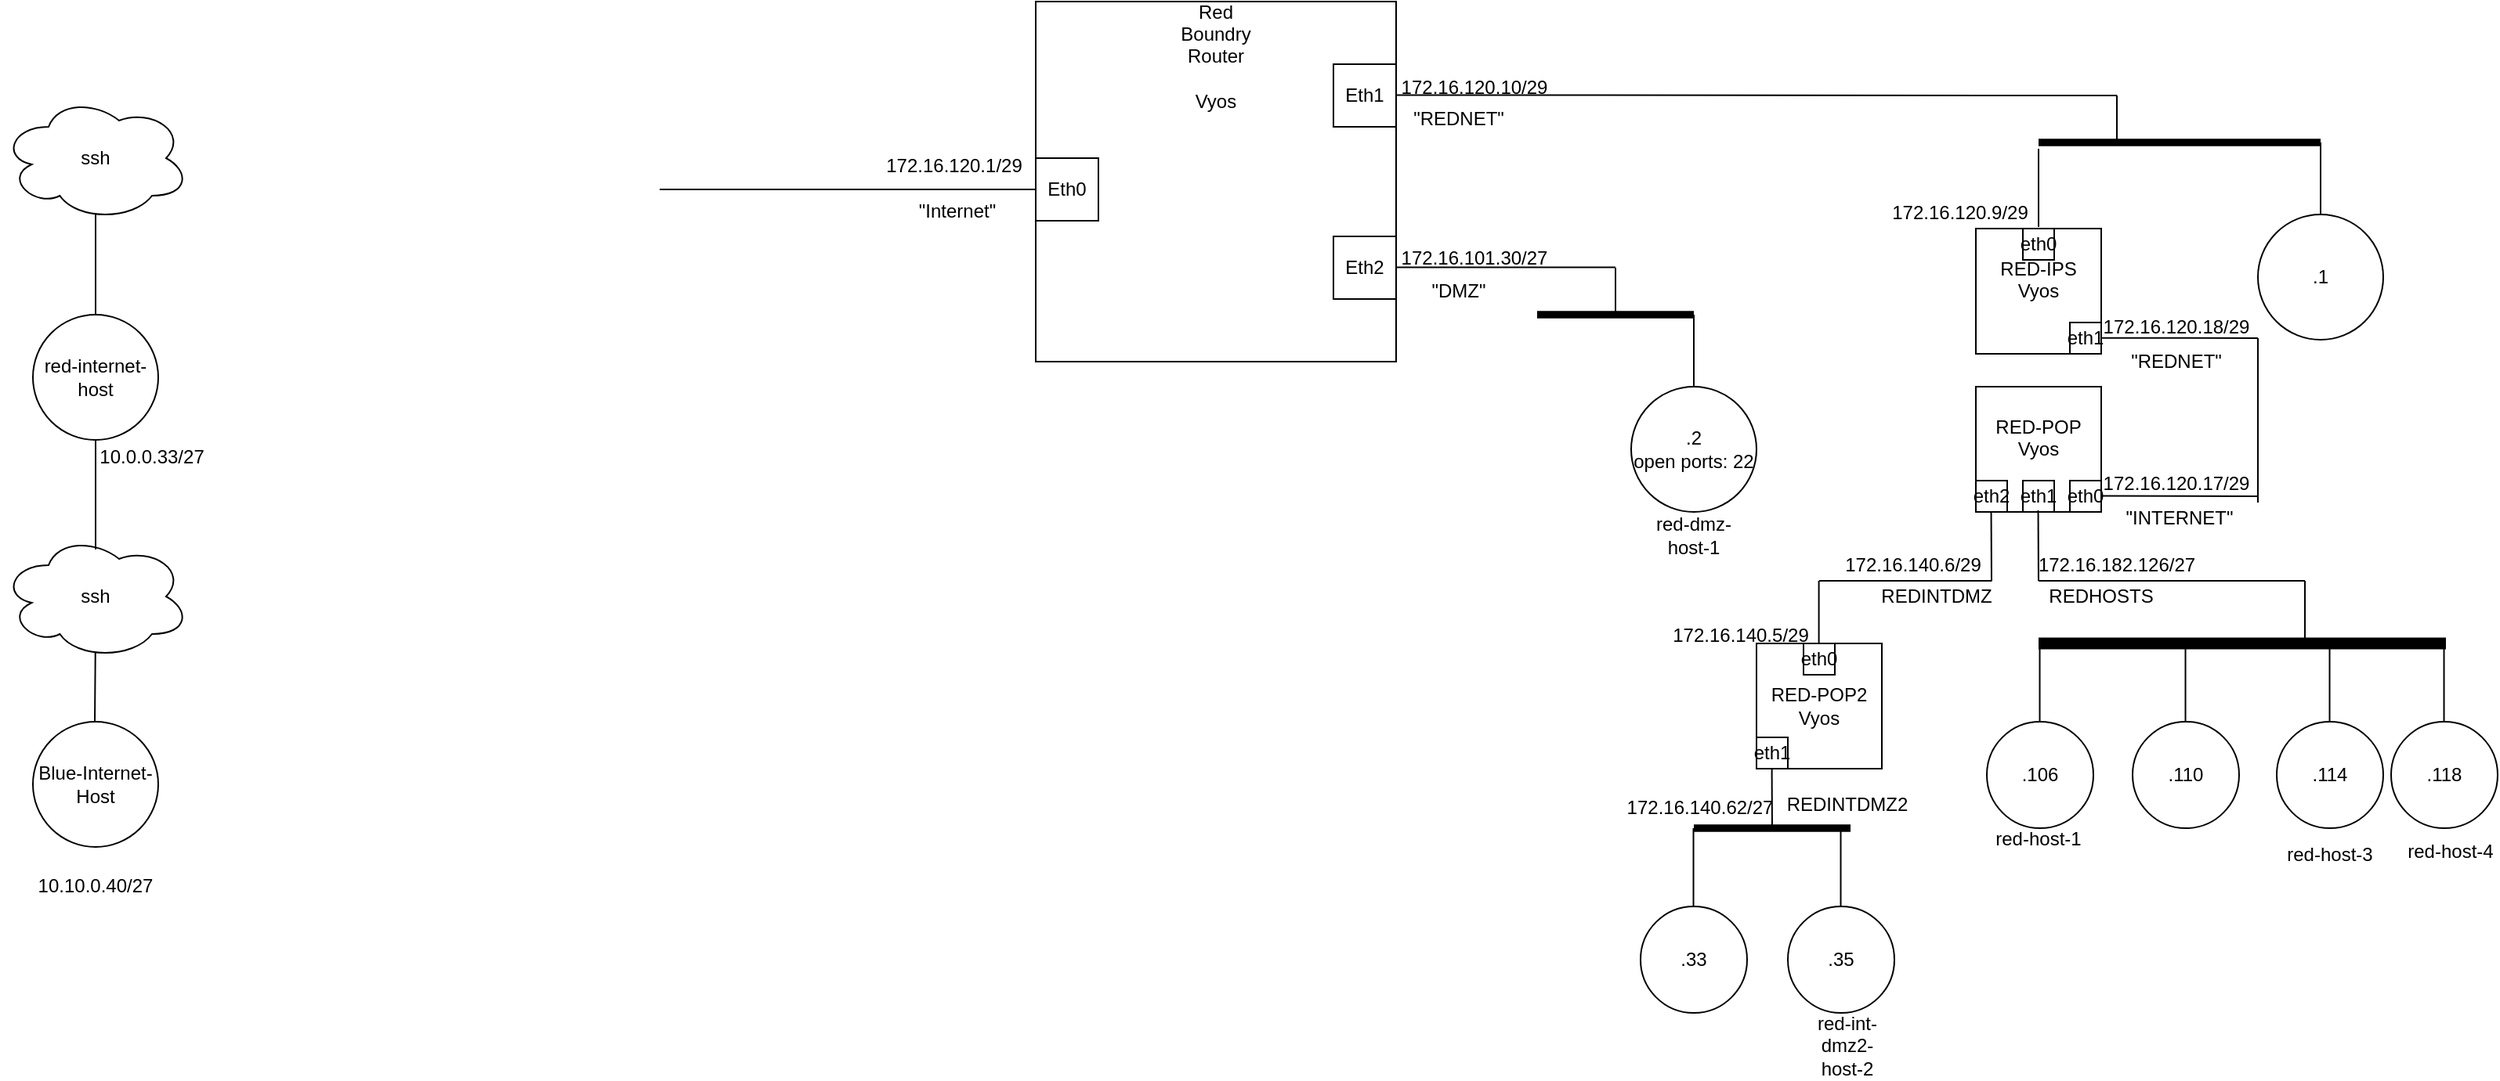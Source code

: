 <mxfile version="27.0.2">
  <diagram name="Page-1" id="n3rQ4XZsZPr-WHWTvmwM">
    <mxGraphModel dx="1683" dy="642" grid="1" gridSize="10" guides="1" tooltips="1" connect="1" arrows="1" fold="1" page="1" pageScale="1" pageWidth="850" pageHeight="1100" math="0" shadow="0">
      <root>
        <mxCell id="0" />
        <mxCell id="1" parent="0" />
        <mxCell id="L5nCu_Zbsk3tijszvhnK-1" value="Blue-Internet-Host" style="ellipse;whiteSpace=wrap;html=1;aspect=fixed;" parent="1" vertex="1">
          <mxGeometry x="60" y="970" width="80" height="80" as="geometry" />
        </mxCell>
        <mxCell id="L5nCu_Zbsk3tijszvhnK-2" value="10.10.0.40/27" style="text;html=1;align=center;verticalAlign=middle;whiteSpace=wrap;rounded=0;" parent="1" vertex="1">
          <mxGeometry x="70" y="1060" width="60" height="30" as="geometry" />
        </mxCell>
        <mxCell id="L5nCu_Zbsk3tijszvhnK-3" value="" style="endArrow=none;html=1;rounded=0;" parent="1" edge="1">
          <mxGeometry width="50" height="50" relative="1" as="geometry">
            <mxPoint x="99.5" y="970" as="sourcePoint" />
            <mxPoint x="100" y="910" as="targetPoint" />
          </mxGeometry>
        </mxCell>
        <mxCell id="L5nCu_Zbsk3tijszvhnK-4" value="ssh" style="ellipse;shape=cloud;whiteSpace=wrap;html=1;" parent="1" vertex="1">
          <mxGeometry x="40" y="850" width="120" height="80" as="geometry" />
        </mxCell>
        <mxCell id="L5nCu_Zbsk3tijszvhnK-5" value="red-internet-host" style="ellipse;whiteSpace=wrap;html=1;aspect=fixed;" parent="1" vertex="1">
          <mxGeometry x="60" y="710" width="80" height="80" as="geometry" />
        </mxCell>
        <mxCell id="L5nCu_Zbsk3tijszvhnK-6" value="" style="endArrow=none;html=1;rounded=0;entryX=0.5;entryY=1;entryDx=0;entryDy=0;" parent="1" target="L5nCu_Zbsk3tijszvhnK-5" edge="1">
          <mxGeometry width="50" height="50" relative="1" as="geometry">
            <mxPoint x="100" y="860" as="sourcePoint" />
            <mxPoint x="150" y="820" as="targetPoint" />
          </mxGeometry>
        </mxCell>
        <mxCell id="L5nCu_Zbsk3tijszvhnK-7" value="10.0.0.33/27" style="text;html=1;align=center;verticalAlign=middle;whiteSpace=wrap;rounded=0;" parent="1" vertex="1">
          <mxGeometry x="106" y="786" width="60" height="30" as="geometry" />
        </mxCell>
        <mxCell id="L5nCu_Zbsk3tijszvhnK-8" value="" style="endArrow=none;html=1;rounded=0;" parent="1" edge="1">
          <mxGeometry width="50" height="50" relative="1" as="geometry">
            <mxPoint x="100" y="710" as="sourcePoint" />
            <mxPoint x="100" y="640" as="targetPoint" />
          </mxGeometry>
        </mxCell>
        <mxCell id="L5nCu_Zbsk3tijszvhnK-9" value="ssh" style="ellipse;shape=cloud;whiteSpace=wrap;html=1;" parent="1" vertex="1">
          <mxGeometry x="40" y="570" width="120" height="80" as="geometry" />
        </mxCell>
        <mxCell id="L5nCu_Zbsk3tijszvhnK-10" value="" style="endArrow=none;html=1;rounded=0;exitX=0.975;exitY=0.613;exitDx=0;exitDy=0;exitPerimeter=0;" parent="1" edge="1">
          <mxGeometry width="50" height="50" relative="1" as="geometry">
            <mxPoint x="460" y="630" as="sourcePoint" />
            <mxPoint x="700" y="630" as="targetPoint" />
          </mxGeometry>
        </mxCell>
        <mxCell id="L5nCu_Zbsk3tijszvhnK-11" value="" style="whiteSpace=wrap;html=1;aspect=fixed;" parent="1" vertex="1">
          <mxGeometry x="700" y="510" width="230" height="230" as="geometry" />
        </mxCell>
        <mxCell id="L5nCu_Zbsk3tijszvhnK-12" value="Red Boundry Route&lt;span style=&quot;background-color: transparent; color: light-dark(rgb(0, 0, 0), rgb(255, 255, 255));&quot;&gt;r&lt;/span&gt;&lt;div&gt;&lt;span style=&quot;background-color: transparent; color: light-dark(rgb(0, 0, 0), rgb(255, 255, 255));&quot;&gt;&lt;br&gt;&lt;/span&gt;&lt;/div&gt;&lt;div&gt;&lt;span style=&quot;background-color: transparent; color: light-dark(rgb(0, 0, 0), rgb(255, 255, 255));&quot;&gt;Vyos&lt;/span&gt;&lt;/div&gt;" style="text;html=1;align=center;verticalAlign=middle;whiteSpace=wrap;rounded=0;" parent="1" vertex="1">
          <mxGeometry x="785" y="530" width="60" height="30" as="geometry" />
        </mxCell>
        <mxCell id="L5nCu_Zbsk3tijszvhnK-13" value="172.16.120.1/29" style="text;html=1;align=center;verticalAlign=middle;whiteSpace=wrap;rounded=0;" parent="1" vertex="1">
          <mxGeometry x="618" y="600" width="60" height="30" as="geometry" />
        </mxCell>
        <mxCell id="L5nCu_Zbsk3tijszvhnK-14" value="Eth0" style="whiteSpace=wrap;html=1;aspect=fixed;" parent="1" vertex="1">
          <mxGeometry x="700" y="610" width="40" height="40" as="geometry" />
        </mxCell>
        <mxCell id="L5nCu_Zbsk3tijszvhnK-15" value="Eth2" style="whiteSpace=wrap;html=1;aspect=fixed;" parent="1" vertex="1">
          <mxGeometry x="890" y="660" width="40" height="40" as="geometry" />
        </mxCell>
        <mxCell id="L5nCu_Zbsk3tijszvhnK-16" value="Eth1" style="whiteSpace=wrap;html=1;aspect=fixed;" parent="1" vertex="1">
          <mxGeometry x="890" y="550" width="40" height="40" as="geometry" />
        </mxCell>
        <mxCell id="L5nCu_Zbsk3tijszvhnK-17" value="&quot;Internet&quot;" style="text;html=1;align=center;verticalAlign=middle;whiteSpace=wrap;rounded=0;" parent="1" vertex="1">
          <mxGeometry x="620" y="629" width="60" height="30" as="geometry" />
        </mxCell>
        <mxCell id="L5nCu_Zbsk3tijszvhnK-18" value="" style="endArrow=none;html=1;rounded=0;" parent="1" edge="1">
          <mxGeometry width="50" height="50" relative="1" as="geometry">
            <mxPoint x="930" y="569.71" as="sourcePoint" />
            <mxPoint x="1390" y="570" as="targetPoint" />
          </mxGeometry>
        </mxCell>
        <mxCell id="L5nCu_Zbsk3tijszvhnK-19" value="" style="endArrow=none;html=1;rounded=0;" parent="1" edge="1">
          <mxGeometry width="50" height="50" relative="1" as="geometry">
            <mxPoint x="930" y="679.71" as="sourcePoint" />
            <mxPoint x="1070" y="679.71" as="targetPoint" />
          </mxGeometry>
        </mxCell>
        <mxCell id="L5nCu_Zbsk3tijszvhnK-20" value="172.16.120.10/29" style="text;html=1;align=center;verticalAlign=middle;whiteSpace=wrap;rounded=0;" parent="1" vertex="1">
          <mxGeometry x="950" y="550" width="60" height="30" as="geometry" />
        </mxCell>
        <mxCell id="L5nCu_Zbsk3tijszvhnK-21" value="172.16.101.30/27" style="text;html=1;align=center;verticalAlign=middle;whiteSpace=wrap;rounded=0;" parent="1" vertex="1">
          <mxGeometry x="950" y="659" width="60" height="30" as="geometry" />
        </mxCell>
        <mxCell id="L5nCu_Zbsk3tijszvhnK-22" value="&quot;REDNET&quot;" style="text;html=1;align=center;verticalAlign=middle;whiteSpace=wrap;rounded=0;" parent="1" vertex="1">
          <mxGeometry x="940" y="570" width="60" height="30" as="geometry" />
        </mxCell>
        <mxCell id="L5nCu_Zbsk3tijszvhnK-23" value="&quot;DMZ&quot;" style="text;html=1;align=center;verticalAlign=middle;whiteSpace=wrap;rounded=0;" parent="1" vertex="1">
          <mxGeometry x="940" y="680" width="60" height="30" as="geometry" />
        </mxCell>
        <mxCell id="L5nCu_Zbsk3tijszvhnK-24" value="" style="endArrow=none;html=1;rounded=0;" parent="1" edge="1">
          <mxGeometry width="50" height="50" relative="1" as="geometry">
            <mxPoint x="1070" y="710" as="sourcePoint" />
            <mxPoint x="1070" y="680" as="targetPoint" />
          </mxGeometry>
        </mxCell>
        <mxCell id="L5nCu_Zbsk3tijszvhnK-25" value="" style="shape=link;html=1;rounded=0;strokeWidth=4;width=-3.714;" parent="1" edge="1">
          <mxGeometry width="100" relative="1" as="geometry">
            <mxPoint x="1020" y="710" as="sourcePoint" />
            <mxPoint x="1120" y="710" as="targetPoint" />
          </mxGeometry>
        </mxCell>
        <mxCell id="L5nCu_Zbsk3tijszvhnK-26" value="" style="endArrow=none;html=1;rounded=0;" parent="1" edge="1">
          <mxGeometry width="50" height="50" relative="1" as="geometry">
            <mxPoint x="1120" y="760" as="sourcePoint" />
            <mxPoint x="1120" y="710" as="targetPoint" />
          </mxGeometry>
        </mxCell>
        <mxCell id="L5nCu_Zbsk3tijszvhnK-27" value=".2&lt;div&gt;open ports: 22&lt;/div&gt;" style="ellipse;whiteSpace=wrap;html=1;aspect=fixed;" parent="1" vertex="1">
          <mxGeometry x="1080" y="756" width="80" height="80" as="geometry" />
        </mxCell>
        <mxCell id="L5nCu_Zbsk3tijszvhnK-28" value="red-dmz-host-1" style="text;html=1;align=center;verticalAlign=middle;whiteSpace=wrap;rounded=0;" parent="1" vertex="1">
          <mxGeometry x="1090" y="836" width="60" height="30" as="geometry" />
        </mxCell>
        <mxCell id="L5nCu_Zbsk3tijszvhnK-29" value="" style="endArrow=none;html=1;rounded=0;" parent="1" edge="1">
          <mxGeometry width="50" height="50" relative="1" as="geometry">
            <mxPoint x="1390" y="600" as="sourcePoint" />
            <mxPoint x="1390" y="570" as="targetPoint" />
          </mxGeometry>
        </mxCell>
        <mxCell id="L5nCu_Zbsk3tijszvhnK-30" value="" style="shape=link;html=1;rounded=0;strokeWidth=4;width=-3.714;" parent="1" edge="1">
          <mxGeometry width="100" relative="1" as="geometry">
            <mxPoint x="1340" y="600" as="sourcePoint" />
            <mxPoint x="1520" y="600" as="targetPoint" />
          </mxGeometry>
        </mxCell>
        <mxCell id="L5nCu_Zbsk3tijszvhnK-31" value="" style="endArrow=none;html=1;rounded=0;" parent="1" edge="1">
          <mxGeometry width="50" height="50" relative="1" as="geometry">
            <mxPoint x="1340" y="654" as="sourcePoint" />
            <mxPoint x="1340" y="604" as="targetPoint" />
          </mxGeometry>
        </mxCell>
        <mxCell id="L5nCu_Zbsk3tijszvhnK-32" value="RED-IPS&lt;div&gt;Vyos&lt;br&gt;&lt;div&gt;&lt;br&gt;&lt;/div&gt;&lt;/div&gt;" style="whiteSpace=wrap;html=1;aspect=fixed;" parent="1" vertex="1">
          <mxGeometry x="1300" y="655" width="80" height="80" as="geometry" />
        </mxCell>
        <mxCell id="L5nCu_Zbsk3tijszvhnK-33" value="eth0" style="whiteSpace=wrap;html=1;aspect=fixed;" parent="1" vertex="1">
          <mxGeometry x="1330" y="655" width="20" height="20" as="geometry" />
        </mxCell>
        <mxCell id="L5nCu_Zbsk3tijszvhnK-34" value="eth1" style="whiteSpace=wrap;html=1;aspect=fixed;" parent="1" vertex="1">
          <mxGeometry x="1360" y="715" width="20" height="20" as="geometry" />
        </mxCell>
        <mxCell id="L5nCu_Zbsk3tijszvhnK-35" value="" style="endArrow=none;html=1;rounded=0;" parent="1" edge="1">
          <mxGeometry width="50" height="50" relative="1" as="geometry">
            <mxPoint x="1380" y="724.83" as="sourcePoint" />
            <mxPoint x="1480" y="725" as="targetPoint" />
          </mxGeometry>
        </mxCell>
        <mxCell id="L5nCu_Zbsk3tijszvhnK-36" value="172.16.120.18/29" style="text;html=1;align=center;verticalAlign=middle;whiteSpace=wrap;rounded=0;" parent="1" vertex="1">
          <mxGeometry x="1420" y="710" width="16" height="15" as="geometry" />
        </mxCell>
        <mxCell id="L5nCu_Zbsk3tijszvhnK-37" value="172.16.120.9/29" style="text;html=1;align=center;verticalAlign=middle;whiteSpace=wrap;rounded=0;" parent="1" vertex="1">
          <mxGeometry x="1260" y="630" width="60" height="30" as="geometry" />
        </mxCell>
        <mxCell id="L5nCu_Zbsk3tijszvhnK-38" value="RED-POP&lt;div&gt;Vyos&lt;br&gt;&lt;div&gt;&lt;br&gt;&lt;/div&gt;&lt;/div&gt;" style="whiteSpace=wrap;html=1;aspect=fixed;" parent="1" vertex="1">
          <mxGeometry x="1300" y="756" width="80" height="80" as="geometry" />
        </mxCell>
        <mxCell id="L5nCu_Zbsk3tijszvhnK-39" value="eth0" style="whiteSpace=wrap;html=1;aspect=fixed;" parent="1" vertex="1">
          <mxGeometry x="1360" y="816" width="20" height="20" as="geometry" />
        </mxCell>
        <mxCell id="L5nCu_Zbsk3tijszvhnK-40" value="" style="endArrow=none;html=1;rounded=0;" parent="1" edge="1">
          <mxGeometry width="50" height="50" relative="1" as="geometry">
            <mxPoint x="1480" y="830" as="sourcePoint" />
            <mxPoint x="1480" y="725" as="targetPoint" />
          </mxGeometry>
        </mxCell>
        <mxCell id="L5nCu_Zbsk3tijszvhnK-41" value="" style="endArrow=none;html=1;rounded=0;" parent="1" edge="1">
          <mxGeometry width="50" height="50" relative="1" as="geometry">
            <mxPoint x="1380" y="825.8" as="sourcePoint" />
            <mxPoint x="1480" y="826" as="targetPoint" />
          </mxGeometry>
        </mxCell>
        <mxCell id="L5nCu_Zbsk3tijszvhnK-42" value="172.16.120.17/29" style="text;html=1;align=center;verticalAlign=middle;whiteSpace=wrap;rounded=0;" parent="1" vertex="1">
          <mxGeometry x="1420" y="810" width="16" height="15" as="geometry" />
        </mxCell>
        <mxCell id="L5nCu_Zbsk3tijszvhnK-43" value="eth1" style="whiteSpace=wrap;html=1;aspect=fixed;" parent="1" vertex="1">
          <mxGeometry x="1330" y="816" width="20" height="20" as="geometry" />
        </mxCell>
        <mxCell id="L5nCu_Zbsk3tijszvhnK-44" value="eth2" style="whiteSpace=wrap;html=1;aspect=fixed;" parent="1" vertex="1">
          <mxGeometry x="1300" y="816" width="20" height="20" as="geometry" />
        </mxCell>
        <mxCell id="L5nCu_Zbsk3tijszvhnK-45" value="" style="endArrow=none;html=1;rounded=0;" parent="1" edge="1">
          <mxGeometry width="50" height="50" relative="1" as="geometry">
            <mxPoint x="1520" y="650" as="sourcePoint" />
            <mxPoint x="1520" y="600" as="targetPoint" />
          </mxGeometry>
        </mxCell>
        <mxCell id="L5nCu_Zbsk3tijszvhnK-46" value=".1" style="ellipse;whiteSpace=wrap;html=1;aspect=fixed;" parent="1" vertex="1">
          <mxGeometry x="1480" y="646" width="80" height="80" as="geometry" />
        </mxCell>
        <mxCell id="L5nCu_Zbsk3tijszvhnK-47" value="&quot;REDNET&quot;" style="text;html=1;align=center;verticalAlign=middle;whiteSpace=wrap;rounded=0;" parent="1" vertex="1">
          <mxGeometry x="1398" y="725" width="60" height="30" as="geometry" />
        </mxCell>
        <mxCell id="L5nCu_Zbsk3tijszvhnK-48" value="&quot;INTERNET&quot;" style="text;html=1;align=center;verticalAlign=middle;whiteSpace=wrap;rounded=0;" parent="1" vertex="1">
          <mxGeometry x="1400" y="825" width="60" height="30" as="geometry" />
        </mxCell>
        <mxCell id="L5nCu_Zbsk3tijszvhnK-49" value="" style="endArrow=none;html=1;rounded=0;" parent="1" edge="1">
          <mxGeometry width="50" height="50" relative="1" as="geometry">
            <mxPoint x="1340" y="880" as="sourcePoint" />
            <mxPoint x="1339.76" y="835" as="targetPoint" />
          </mxGeometry>
        </mxCell>
        <mxCell id="L5nCu_Zbsk3tijszvhnK-50" value="" style="endArrow=none;html=1;rounded=0;" parent="1" edge="1">
          <mxGeometry width="50" height="50" relative="1" as="geometry">
            <mxPoint x="1310" y="880" as="sourcePoint" />
            <mxPoint x="1309.76" y="836" as="targetPoint" />
          </mxGeometry>
        </mxCell>
        <mxCell id="L5nCu_Zbsk3tijszvhnK-51" value="" style="endArrow=none;html=1;rounded=0;" parent="1" edge="1">
          <mxGeometry width="50" height="50" relative="1" as="geometry">
            <mxPoint x="1510" y="880" as="sourcePoint" />
            <mxPoint x="1340" y="880" as="targetPoint" />
          </mxGeometry>
        </mxCell>
        <mxCell id="L5nCu_Zbsk3tijszvhnK-52" value="" style="endArrow=none;html=1;rounded=0;" parent="1" edge="1">
          <mxGeometry width="50" height="50" relative="1" as="geometry">
            <mxPoint x="1310.24" y="880" as="sourcePoint" />
            <mxPoint x="1200" y="880" as="targetPoint" />
          </mxGeometry>
        </mxCell>
        <mxCell id="hHOc2Fbfp9tJ3TWlhPiR-1" value="172.16.182.126/27" style="text;html=1;align=center;verticalAlign=middle;whiteSpace=wrap;rounded=0;" vertex="1" parent="1">
          <mxGeometry x="1360" y="855" width="60" height="30" as="geometry" />
        </mxCell>
        <mxCell id="hHOc2Fbfp9tJ3TWlhPiR-2" value="172.16.140.6/29" style="text;html=1;align=center;verticalAlign=middle;whiteSpace=wrap;rounded=0;" vertex="1" parent="1">
          <mxGeometry x="1230" y="855" width="60" height="30" as="geometry" />
        </mxCell>
        <mxCell id="hHOc2Fbfp9tJ3TWlhPiR-3" value="REDHOSTS" style="text;html=1;align=center;verticalAlign=middle;whiteSpace=wrap;rounded=0;" vertex="1" parent="1">
          <mxGeometry x="1350" y="875" width="60" height="30" as="geometry" />
        </mxCell>
        <mxCell id="hHOc2Fbfp9tJ3TWlhPiR-4" value="REDINTDMZ" style="text;html=1;align=center;verticalAlign=middle;whiteSpace=wrap;rounded=0;" vertex="1" parent="1">
          <mxGeometry x="1245" y="875" width="60" height="30" as="geometry" />
        </mxCell>
        <mxCell id="hHOc2Fbfp9tJ3TWlhPiR-5" value="" style="endArrow=none;html=1;rounded=0;" edge="1" parent="1">
          <mxGeometry width="50" height="50" relative="1" as="geometry">
            <mxPoint x="1510" y="920" as="sourcePoint" />
            <mxPoint x="1510" y="880" as="targetPoint" />
          </mxGeometry>
        </mxCell>
        <mxCell id="hHOc2Fbfp9tJ3TWlhPiR-6" value="" style="shape=link;html=1;rounded=0;width=-6.4;strokeWidth=4;" edge="1" parent="1">
          <mxGeometry width="100" relative="1" as="geometry">
            <mxPoint x="1340" y="920" as="sourcePoint" />
            <mxPoint x="1600" y="920" as="targetPoint" />
          </mxGeometry>
        </mxCell>
        <mxCell id="hHOc2Fbfp9tJ3TWlhPiR-7" value="" style="endArrow=none;html=1;rounded=0;" edge="1" parent="1">
          <mxGeometry width="50" height="50" relative="1" as="geometry">
            <mxPoint x="1340.76" y="970" as="sourcePoint" />
            <mxPoint x="1340.76" y="920" as="targetPoint" />
          </mxGeometry>
        </mxCell>
        <mxCell id="hHOc2Fbfp9tJ3TWlhPiR-8" value=".106" style="ellipse;whiteSpace=wrap;html=1;aspect=fixed;" vertex="1" parent="1">
          <mxGeometry x="1307" y="970" width="68" height="68" as="geometry" />
        </mxCell>
        <mxCell id="hHOc2Fbfp9tJ3TWlhPiR-9" value="" style="endArrow=none;html=1;rounded=0;" edge="1" parent="1">
          <mxGeometry width="50" height="50" relative="1" as="geometry">
            <mxPoint x="1433.76" y="970" as="sourcePoint" />
            <mxPoint x="1433.76" y="920" as="targetPoint" />
          </mxGeometry>
        </mxCell>
        <mxCell id="hHOc2Fbfp9tJ3TWlhPiR-10" value=".110" style="ellipse;whiteSpace=wrap;html=1;aspect=fixed;" vertex="1" parent="1">
          <mxGeometry x="1400" y="970" width="68" height="68" as="geometry" />
        </mxCell>
        <mxCell id="hHOc2Fbfp9tJ3TWlhPiR-11" value="" style="endArrow=none;html=1;rounded=0;" edge="1" parent="1">
          <mxGeometry width="50" height="50" relative="1" as="geometry">
            <mxPoint x="1525.76" y="970" as="sourcePoint" />
            <mxPoint x="1525.76" y="920" as="targetPoint" />
          </mxGeometry>
        </mxCell>
        <mxCell id="hHOc2Fbfp9tJ3TWlhPiR-12" value=".114" style="ellipse;whiteSpace=wrap;html=1;aspect=fixed;" vertex="1" parent="1">
          <mxGeometry x="1492" y="970" width="68" height="68" as="geometry" />
        </mxCell>
        <mxCell id="hHOc2Fbfp9tJ3TWlhPiR-13" value="" style="endArrow=none;html=1;rounded=0;" edge="1" parent="1">
          <mxGeometry width="50" height="50" relative="1" as="geometry">
            <mxPoint x="1598.76" y="970" as="sourcePoint" />
            <mxPoint x="1598.76" y="920" as="targetPoint" />
          </mxGeometry>
        </mxCell>
        <mxCell id="hHOc2Fbfp9tJ3TWlhPiR-14" value=".118" style="ellipse;whiteSpace=wrap;html=1;aspect=fixed;" vertex="1" parent="1">
          <mxGeometry x="1565" y="970" width="68" height="68" as="geometry" />
        </mxCell>
        <mxCell id="hHOc2Fbfp9tJ3TWlhPiR-15" value="red-host-1" style="text;html=1;align=center;verticalAlign=middle;whiteSpace=wrap;rounded=0;" vertex="1" parent="1">
          <mxGeometry x="1310" y="1030" width="60" height="30" as="geometry" />
        </mxCell>
        <mxCell id="hHOc2Fbfp9tJ3TWlhPiR-16" value="RED-POP2&lt;div&gt;Vyos&lt;/div&gt;" style="whiteSpace=wrap;html=1;aspect=fixed;" vertex="1" parent="1">
          <mxGeometry x="1160" y="920" width="80" height="80" as="geometry" />
        </mxCell>
        <mxCell id="hHOc2Fbfp9tJ3TWlhPiR-17" value="" style="endArrow=none;html=1;rounded=0;" edge="1" parent="1">
          <mxGeometry width="50" height="50" relative="1" as="geometry">
            <mxPoint x="1199.8" y="920" as="sourcePoint" />
            <mxPoint x="1199.8" y="880" as="targetPoint" />
          </mxGeometry>
        </mxCell>
        <mxCell id="hHOc2Fbfp9tJ3TWlhPiR-18" value="eth0" style="whiteSpace=wrap;html=1;aspect=fixed;" vertex="1" parent="1">
          <mxGeometry x="1190" y="920" width="20" height="20" as="geometry" />
        </mxCell>
        <mxCell id="hHOc2Fbfp9tJ3TWlhPiR-19" value="eth1" style="whiteSpace=wrap;html=1;aspect=fixed;" vertex="1" parent="1">
          <mxGeometry x="1160" y="980" width="20" height="20" as="geometry" />
        </mxCell>
        <mxCell id="hHOc2Fbfp9tJ3TWlhPiR-20" value="172.16.140.5/29" style="text;html=1;align=center;verticalAlign=middle;whiteSpace=wrap;rounded=0;" vertex="1" parent="1">
          <mxGeometry x="1120" y="900" width="60" height="30" as="geometry" />
        </mxCell>
        <mxCell id="hHOc2Fbfp9tJ3TWlhPiR-21" value="" style="endArrow=none;html=1;rounded=0;" edge="1" parent="1">
          <mxGeometry width="50" height="50" relative="1" as="geometry">
            <mxPoint x="1170" y="1040" as="sourcePoint" />
            <mxPoint x="1169.8" y="1000" as="targetPoint" />
          </mxGeometry>
        </mxCell>
        <mxCell id="hHOc2Fbfp9tJ3TWlhPiR-22" value="" style="shape=link;html=1;rounded=0;strokeWidth=4;width=-3.714;" edge="1" parent="1">
          <mxGeometry width="100" relative="1" as="geometry">
            <mxPoint x="1120" y="1038" as="sourcePoint" />
            <mxPoint x="1220" y="1038" as="targetPoint" />
          </mxGeometry>
        </mxCell>
        <mxCell id="hHOc2Fbfp9tJ3TWlhPiR-23" value="" style="endArrow=none;html=1;rounded=0;" edge="1" parent="1">
          <mxGeometry width="50" height="50" relative="1" as="geometry">
            <mxPoint x="1119.76" y="1088" as="sourcePoint" />
            <mxPoint x="1119.76" y="1038" as="targetPoint" />
          </mxGeometry>
        </mxCell>
        <mxCell id="hHOc2Fbfp9tJ3TWlhPiR-24" value=".33" style="ellipse;whiteSpace=wrap;html=1;aspect=fixed;" vertex="1" parent="1">
          <mxGeometry x="1086" y="1088" width="68" height="68" as="geometry" />
        </mxCell>
        <mxCell id="hHOc2Fbfp9tJ3TWlhPiR-25" value="" style="endArrow=none;html=1;rounded=0;" edge="1" parent="1">
          <mxGeometry width="50" height="50" relative="1" as="geometry">
            <mxPoint x="1213.76" y="1088" as="sourcePoint" />
            <mxPoint x="1213.76" y="1038" as="targetPoint" />
          </mxGeometry>
        </mxCell>
        <mxCell id="hHOc2Fbfp9tJ3TWlhPiR-26" value=".35" style="ellipse;whiteSpace=wrap;html=1;aspect=fixed;" vertex="1" parent="1">
          <mxGeometry x="1180" y="1088" width="68" height="68" as="geometry" />
        </mxCell>
        <mxCell id="hHOc2Fbfp9tJ3TWlhPiR-27" value="red-int-dmz2-host-2" style="text;html=1;align=center;verticalAlign=middle;whiteSpace=wrap;rounded=0;" vertex="1" parent="1">
          <mxGeometry x="1188" y="1162" width="60" height="30" as="geometry" />
        </mxCell>
        <mxCell id="hHOc2Fbfp9tJ3TWlhPiR-28" value="172.16.140.62/27" style="text;html=1;align=center;verticalAlign=middle;whiteSpace=wrap;rounded=0;" vertex="1" parent="1">
          <mxGeometry x="1094" y="1010" width="60" height="30" as="geometry" />
        </mxCell>
        <mxCell id="hHOc2Fbfp9tJ3TWlhPiR-29" value="REDINTDMZ2" style="text;html=1;align=center;verticalAlign=middle;whiteSpace=wrap;rounded=0;" vertex="1" parent="1">
          <mxGeometry x="1188" y="1008" width="60" height="30" as="geometry" />
        </mxCell>
        <mxCell id="hHOc2Fbfp9tJ3TWlhPiR-30" value="red-host-3" style="text;html=1;align=center;verticalAlign=middle;whiteSpace=wrap;rounded=0;" vertex="1" parent="1">
          <mxGeometry x="1496" y="1040" width="60" height="30" as="geometry" />
        </mxCell>
        <mxCell id="hHOc2Fbfp9tJ3TWlhPiR-31" value="red-host-4" style="text;html=1;align=center;verticalAlign=middle;whiteSpace=wrap;rounded=0;" vertex="1" parent="1">
          <mxGeometry x="1573" y="1038" width="60" height="30" as="geometry" />
        </mxCell>
      </root>
    </mxGraphModel>
  </diagram>
</mxfile>
